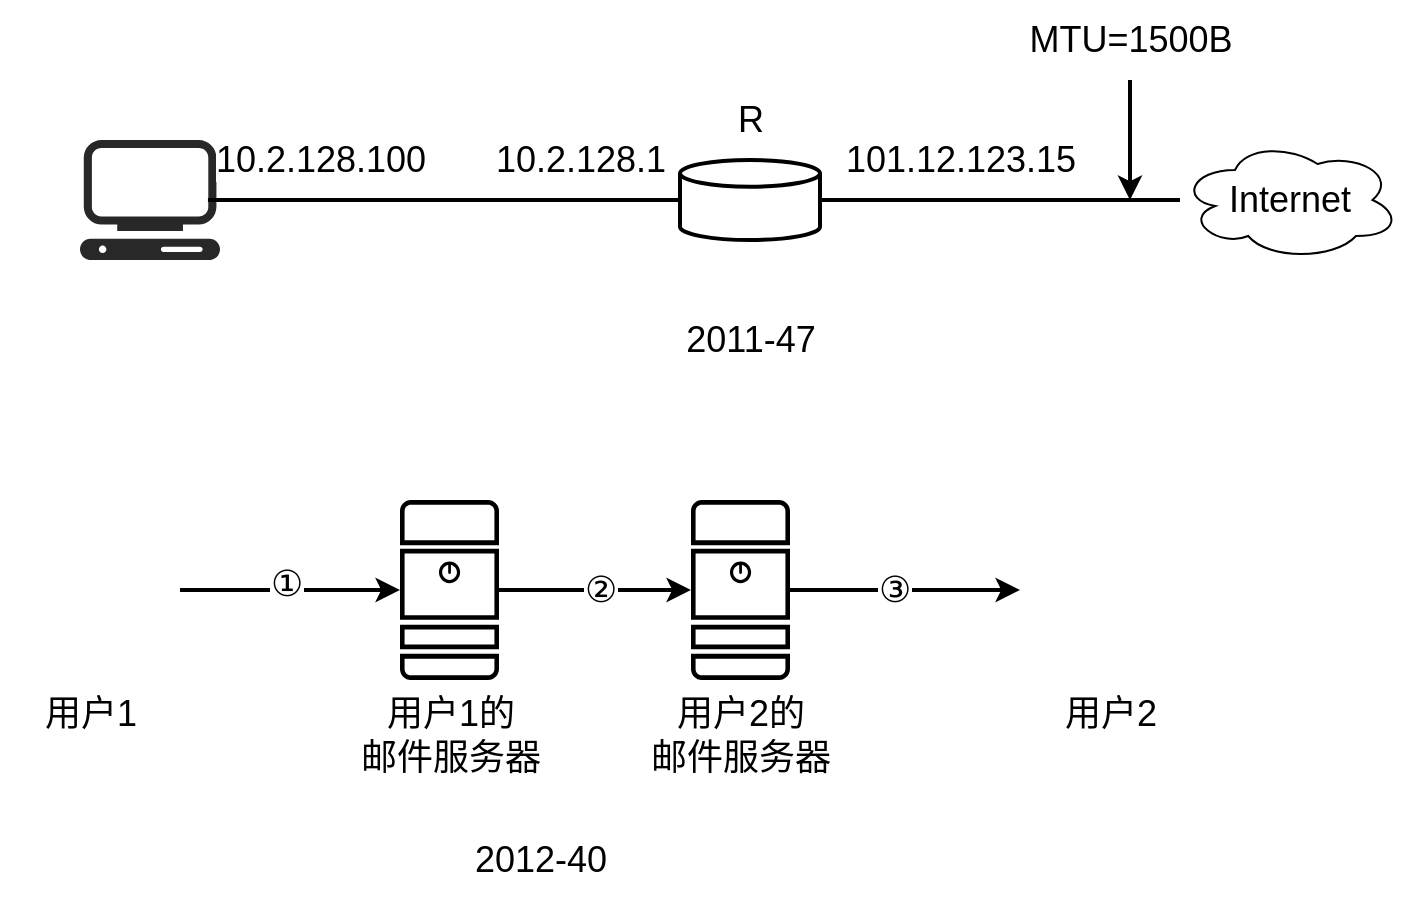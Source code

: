 <mxfile version="20.2.3" type="github">
  <diagram id="JlQQKPMsajyUzStOTRm5" name="第 1 页">
    <mxGraphModel dx="1426" dy="794" grid="1" gridSize="10" guides="1" tooltips="1" connect="1" arrows="1" fold="1" page="1" pageScale="1" pageWidth="827" pageHeight="1169" math="0" shadow="0">
      <root>
        <mxCell id="0" />
        <mxCell id="1" parent="0" />
        <mxCell id="-L32iy5dYCYohP6XWthX-1" value="" style="verticalLabelPosition=bottom;sketch=0;html=1;fillColor=#282828;strokeColor=none;verticalAlign=top;pointerEvents=1;align=center;shape=mxgraph.cisco_safe.technology_icons.icon3;fontSize=18;" vertex="1" parent="1">
          <mxGeometry x="130" y="480" width="70" height="60" as="geometry" />
        </mxCell>
        <mxCell id="-L32iy5dYCYohP6XWthX-6" style="edgeStyle=orthogonalEdgeStyle;rounded=0;orthogonalLoop=1;jettySize=auto;html=1;entryX=0.914;entryY=0.5;entryDx=0;entryDy=0;entryPerimeter=0;endArrow=none;endFill=0;strokeWidth=2;fontSize=18;exitX=0;exitY=0.5;exitDx=0;exitDy=0;exitPerimeter=0;" edge="1" parent="1" source="-L32iy5dYCYohP6XWthX-4" target="-L32iy5dYCYohP6XWthX-1">
          <mxGeometry relative="1" as="geometry">
            <mxPoint x="330" y="510" as="sourcePoint" />
          </mxGeometry>
        </mxCell>
        <mxCell id="-L32iy5dYCYohP6XWthX-10" value="10.2.128.100" style="edgeLabel;html=1;align=center;verticalAlign=middle;resizable=0;points=[];fontSize=18;" vertex="1" connectable="0" parent="-L32iy5dYCYohP6XWthX-6">
          <mxGeometry x="0.117" y="-3" relative="1" as="geometry">
            <mxPoint x="-48" y="-17" as="offset" />
          </mxGeometry>
        </mxCell>
        <mxCell id="-L32iy5dYCYohP6XWthX-15" value="10.2.128.1" style="edgeLabel;html=1;align=center;verticalAlign=middle;resizable=0;points=[];fontSize=18;" vertex="1" connectable="0" parent="-L32iy5dYCYohP6XWthX-6">
          <mxGeometry x="-0.407" y="-4" relative="1" as="geometry">
            <mxPoint x="20" y="-16" as="offset" />
          </mxGeometry>
        </mxCell>
        <mxCell id="-L32iy5dYCYohP6XWthX-4" value="" style="strokeWidth=2;html=1;shape=mxgraph.flowchart.database;whiteSpace=wrap;fillStyle=auto;fillColor=#FFFFFF;fontSize=18;" vertex="1" parent="1">
          <mxGeometry x="430" y="490" width="70" height="40" as="geometry" />
        </mxCell>
        <mxCell id="-L32iy5dYCYohP6XWthX-8" style="edgeStyle=orthogonalEdgeStyle;rounded=0;orthogonalLoop=1;jettySize=auto;html=1;entryX=1;entryY=0.5;entryDx=0;entryDy=0;entryPerimeter=0;endArrow=none;endFill=0;strokeWidth=2;fontSize=18;" edge="1" parent="1" source="-L32iy5dYCYohP6XWthX-5" target="-L32iy5dYCYohP6XWthX-4">
          <mxGeometry relative="1" as="geometry" />
        </mxCell>
        <mxCell id="-L32iy5dYCYohP6XWthX-11" value="101.12.123.15" style="edgeLabel;html=1;align=center;verticalAlign=middle;resizable=0;points=[];fontSize=18;" vertex="1" connectable="0" parent="-L32iy5dYCYohP6XWthX-8">
          <mxGeometry y="-2" relative="1" as="geometry">
            <mxPoint x="-20" y="-18" as="offset" />
          </mxGeometry>
        </mxCell>
        <mxCell id="-L32iy5dYCYohP6XWthX-5" value="&lt;font style=&quot;font-size: 18px;&quot;&gt;Internet&lt;/font&gt;" style="ellipse;shape=cloud;whiteSpace=wrap;html=1;fillStyle=auto;fillColor=#FFFFFF;fontSize=18;" vertex="1" parent="1">
          <mxGeometry x="680" y="480" width="110" height="60" as="geometry" />
        </mxCell>
        <mxCell id="-L32iy5dYCYohP6XWthX-9" value="R" style="text;html=1;align=center;verticalAlign=middle;resizable=0;points=[];autosize=1;strokeColor=none;fillColor=none;fontSize=18;" vertex="1" parent="1">
          <mxGeometry x="445" y="450" width="40" height="40" as="geometry" />
        </mxCell>
        <mxCell id="-L32iy5dYCYohP6XWthX-14" style="edgeStyle=orthogonalEdgeStyle;rounded=0;orthogonalLoop=1;jettySize=auto;html=1;fontSize=18;endArrow=classic;endFill=1;strokeWidth=2;" edge="1" parent="1" source="-L32iy5dYCYohP6XWthX-13">
          <mxGeometry relative="1" as="geometry">
            <mxPoint x="655" y="510" as="targetPoint" />
          </mxGeometry>
        </mxCell>
        <mxCell id="-L32iy5dYCYohP6XWthX-13" value="MTU=1500B" style="text;html=1;align=center;verticalAlign=middle;resizable=0;points=[];autosize=1;strokeColor=none;fillColor=none;fontSize=18;" vertex="1" parent="1">
          <mxGeometry x="590" y="410" width="130" height="40" as="geometry" />
        </mxCell>
        <mxCell id="-L32iy5dYCYohP6XWthX-16" value="2011-47" style="text;html=1;align=center;verticalAlign=middle;resizable=0;points=[];autosize=1;strokeColor=none;fillColor=none;fontSize=18;" vertex="1" parent="1">
          <mxGeometry x="420" y="560" width="90" height="40" as="geometry" />
        </mxCell>
        <mxCell id="-L32iy5dYCYohP6XWthX-25" style="edgeStyle=orthogonalEdgeStyle;rounded=0;orthogonalLoop=1;jettySize=auto;html=1;fontSize=18;endArrow=classic;endFill=1;strokeWidth=2;" edge="1" parent="1" source="-L32iy5dYCYohP6XWthX-18" target="-L32iy5dYCYohP6XWthX-22">
          <mxGeometry relative="1" as="geometry" />
        </mxCell>
        <mxCell id="-L32iy5dYCYohP6XWthX-26" value="①" style="edgeLabel;html=1;align=center;verticalAlign=middle;resizable=0;points=[];fontSize=18;" vertex="1" connectable="0" parent="-L32iy5dYCYohP6XWthX-25">
          <mxGeometry x="-0.036" y="3" relative="1" as="geometry">
            <mxPoint as="offset" />
          </mxGeometry>
        </mxCell>
        <mxCell id="-L32iy5dYCYohP6XWthX-18" value="用户1" style="shape=image;html=1;verticalAlign=top;verticalLabelPosition=bottom;labelBackgroundColor=#ffffff;imageAspect=0;aspect=fixed;image=https://cdn0.iconfinder.com/data/icons/electronics-line-style/64/CPU-128.png;fillStyle=auto;fontSize=18;fillColor=#FFFFFF;" vertex="1" parent="1">
          <mxGeometry x="90" y="660" width="90" height="90" as="geometry" />
        </mxCell>
        <mxCell id="-L32iy5dYCYohP6XWthX-20" value="用户2" style="shape=image;html=1;verticalAlign=top;verticalLabelPosition=bottom;labelBackgroundColor=#ffffff;imageAspect=0;aspect=fixed;image=https://cdn0.iconfinder.com/data/icons/electronics-line-style/64/CPU-128.png;fillStyle=auto;fontSize=18;fillColor=#FFFFFF;" vertex="1" parent="1">
          <mxGeometry x="600" y="660" width="90" height="90" as="geometry" />
        </mxCell>
        <mxCell id="-L32iy5dYCYohP6XWthX-27" style="edgeStyle=orthogonalEdgeStyle;rounded=0;orthogonalLoop=1;jettySize=auto;html=1;entryX=0;entryY=0.5;entryDx=0;entryDy=0;entryPerimeter=0;fontSize=18;endArrow=classic;endFill=1;strokeWidth=2;" edge="1" parent="1" source="-L32iy5dYCYohP6XWthX-22" target="-L32iy5dYCYohP6XWthX-23">
          <mxGeometry relative="1" as="geometry" />
        </mxCell>
        <mxCell id="-L32iy5dYCYohP6XWthX-28" value="②" style="edgeLabel;html=1;align=center;verticalAlign=middle;resizable=0;points=[];fontSize=18;" vertex="1" connectable="0" parent="-L32iy5dYCYohP6XWthX-27">
          <mxGeometry x="0.219" y="-1" relative="1" as="geometry">
            <mxPoint x="-8" y="-1" as="offset" />
          </mxGeometry>
        </mxCell>
        <mxCell id="-L32iy5dYCYohP6XWthX-22" value="用户1的&lt;br&gt;邮件服务器" style="sketch=0;points=[[0.015,0.015,0],[0.985,0.015,0],[0.985,0.985,0],[0.015,0.985,0],[0.25,0,0],[0.5,0,0],[0.75,0,0],[1,0.25,0],[1,0.5,0],[1,0.75,0],[0.75,1,0],[0.5,1,0],[0.25,1,0],[0,0.75,0],[0,0.5,0],[0,0.25,0]];verticalLabelPosition=bottom;html=1;verticalAlign=top;aspect=fixed;align=center;pointerEvents=1;shape=mxgraph.cisco19.server;fillColor=#000000;strokeColor=none;fillStyle=auto;fontSize=18;" vertex="1" parent="1">
          <mxGeometry x="290" y="660" width="49.5" height="90" as="geometry" />
        </mxCell>
        <mxCell id="-L32iy5dYCYohP6XWthX-29" style="edgeStyle=orthogonalEdgeStyle;rounded=0;orthogonalLoop=1;jettySize=auto;html=1;fontSize=18;endArrow=classic;endFill=1;strokeWidth=2;" edge="1" parent="1" source="-L32iy5dYCYohP6XWthX-23" target="-L32iy5dYCYohP6XWthX-20">
          <mxGeometry relative="1" as="geometry" />
        </mxCell>
        <mxCell id="-L32iy5dYCYohP6XWthX-30" value="③" style="edgeLabel;html=1;align=center;verticalAlign=middle;resizable=0;points=[];fontSize=18;" vertex="1" connectable="0" parent="-L32iy5dYCYohP6XWthX-29">
          <mxGeometry x="-0.096" relative="1" as="geometry">
            <mxPoint as="offset" />
          </mxGeometry>
        </mxCell>
        <mxCell id="-L32iy5dYCYohP6XWthX-23" value="用户2的&lt;br&gt;邮件服务器" style="sketch=0;points=[[0.015,0.015,0],[0.985,0.015,0],[0.985,0.985,0],[0.015,0.985,0],[0.25,0,0],[0.5,0,0],[0.75,0,0],[1,0.25,0],[1,0.5,0],[1,0.75,0],[0.75,1,0],[0.5,1,0],[0.25,1,0],[0,0.75,0],[0,0.5,0],[0,0.25,0]];verticalLabelPosition=bottom;html=1;verticalAlign=top;aspect=fixed;align=center;pointerEvents=1;shape=mxgraph.cisco19.server;fillColor=#000000;strokeColor=none;fillStyle=auto;fontSize=18;" vertex="1" parent="1">
          <mxGeometry x="435.5" y="660" width="49.5" height="90" as="geometry" />
        </mxCell>
        <mxCell id="-L32iy5dYCYohP6XWthX-31" value="2012-40" style="text;html=1;align=center;verticalAlign=middle;resizable=0;points=[];autosize=1;strokeColor=none;fillColor=none;fontSize=18;" vertex="1" parent="1">
          <mxGeometry x="315" y="820" width="90" height="40" as="geometry" />
        </mxCell>
      </root>
    </mxGraphModel>
  </diagram>
</mxfile>

